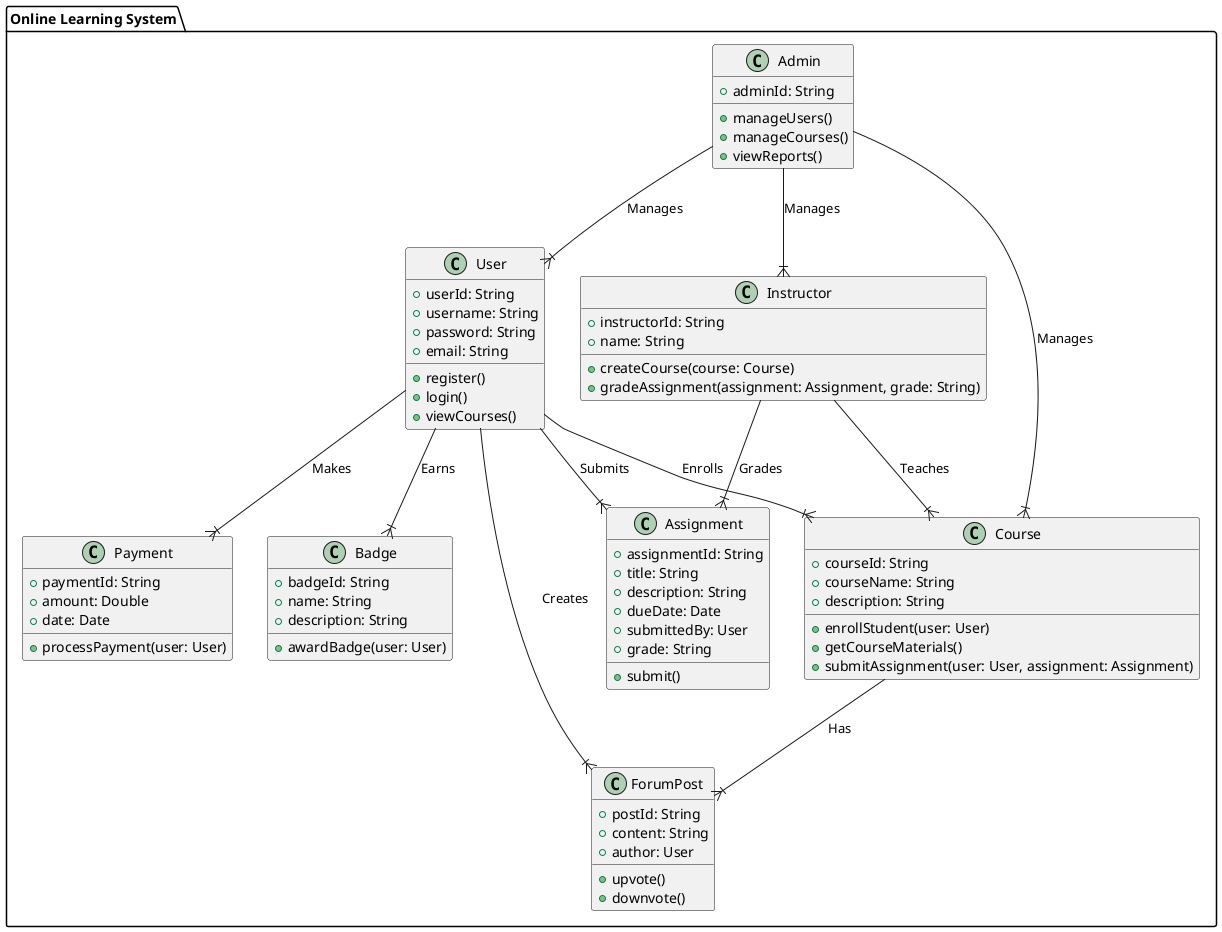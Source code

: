 @startuml
!define ENTITY class
!define INTERFACE interface

PACKAGE "Online Learning System" {

    ENTITY User {
        + userId: String
        + username: String
        + password: String
        + email: String
        + register()
        + login()
        + viewCourses()
    }

    ENTITY Course {
        + courseId: String
        + courseName: String
        + description: String
        + enrollStudent(user: User)
        + getCourseMaterials()
        + submitAssignment(user: User, assignment: Assignment)
    }

    ENTITY Instructor {
        + instructorId: String
        + name: String
        + createCourse(course: Course)
        + gradeAssignment(assignment: Assignment, grade: String)
    }

    ENTITY Assignment {
        + assignmentId: String
        + title: String
        + description: String
        + dueDate: Date
        + submittedBy: User
        + grade: String
        + submit()
    }

    ENTITY ForumPost {
        + postId: String
        + content: String
        + author: User
        + upvote()
        + downvote()
    }

    ENTITY Admin {
        + adminId: String
        + manageUsers()
        + manageCourses()
        + viewReports()
    }

    ENTITY Payment {
        + paymentId: String
        + amount: Double
        + date: Date
        + processPayment(user: User)
    }

    ENTITY Badge {
        + badgeId: String
        + name: String
        + description: String
        + awardBadge(user: User)
    }

    User --|{ Course : Enrolls
    User --|{ Assignment : Submits
    User --|{ ForumPost : Creates
    User --|{ Payment : Makes
    User --|{ Badge : Earns

    Admin --|{ User : Manages
    Admin --|{ Instructor : Manages
    Admin --|{ Course : Manages

    Instructor --|{ Course : Teaches
    Instructor --|{ Assignment : Grades

    Course --|{ ForumPost : Has

}

@enduml

